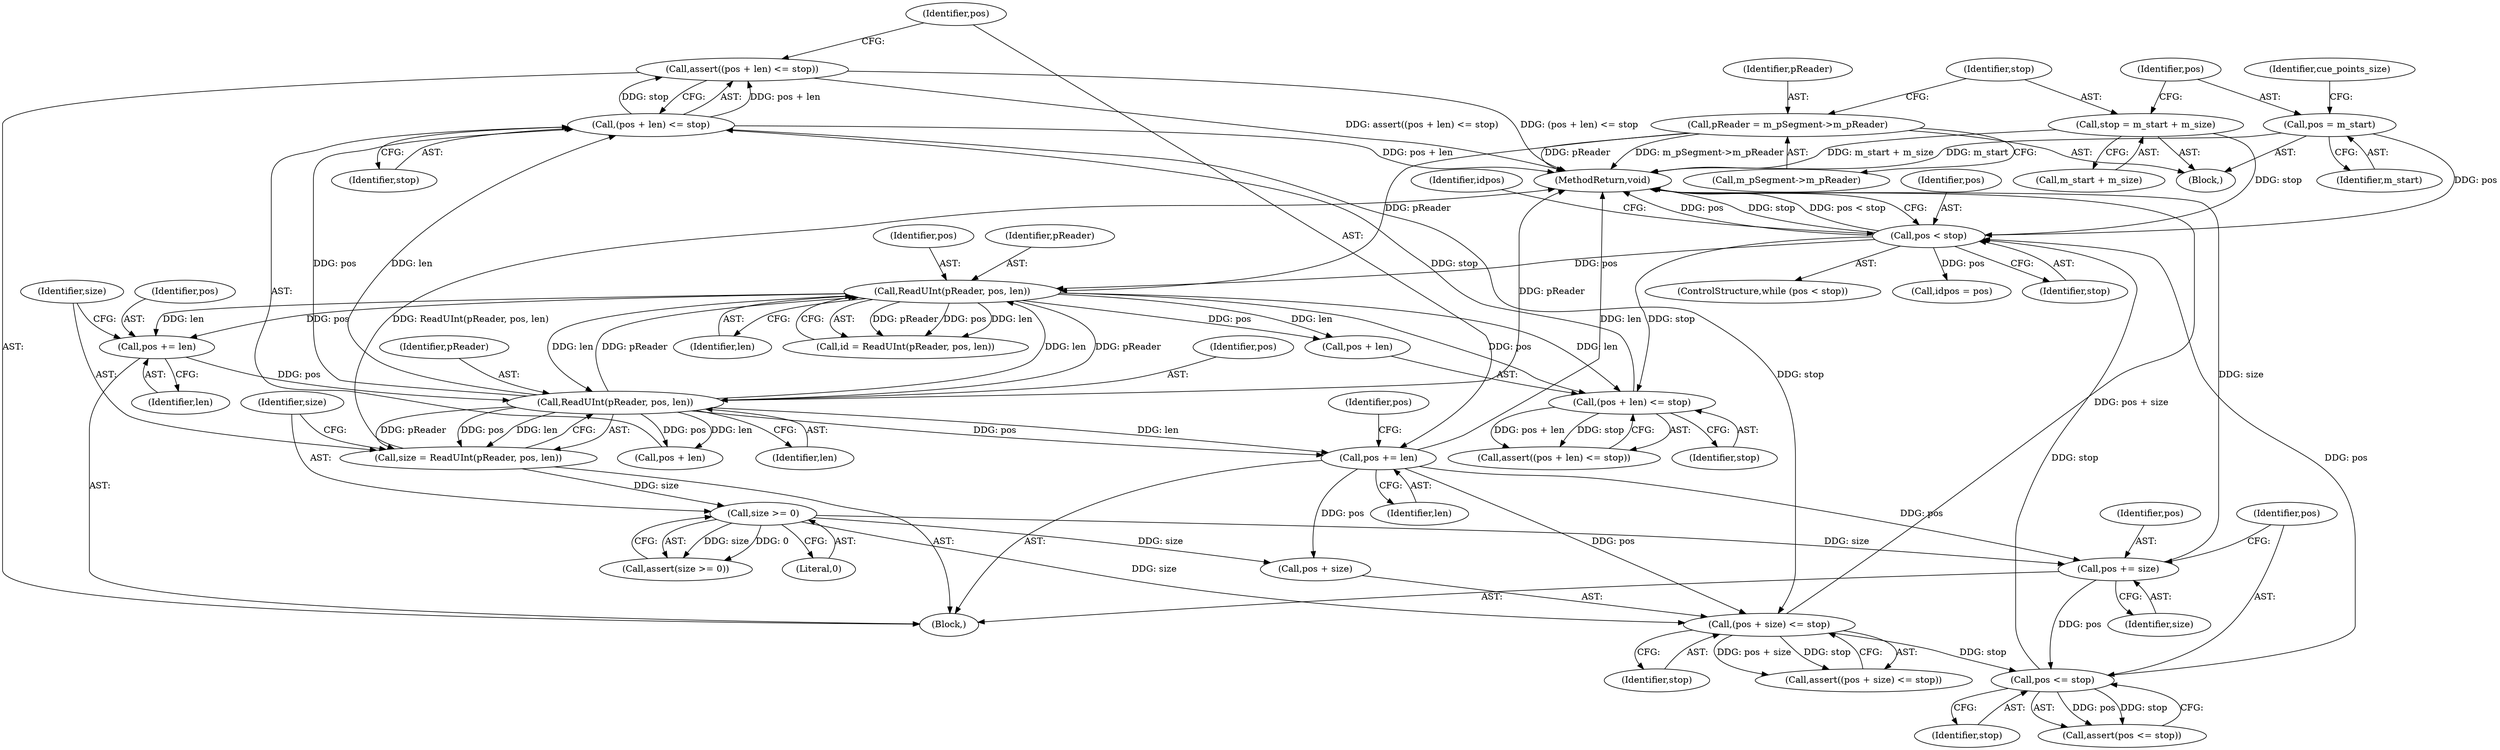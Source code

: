 digraph "1_Android_04839626ed859623901ebd3a5fd483982186b59d_152@API" {
"1000178" [label="(Call,assert((pos + len) <= stop))"];
"1000179" [label="(Call,(pos + len) <= stop)"];
"1000170" [label="(Call,ReadUInt(pReader, pos, len))"];
"1000150" [label="(Call,ReadUInt(pReader, pos, len))"];
"1000118" [label="(Call,pReader = m_pSegment->m_pReader)"];
"1000138" [label="(Call,pos < stop)"];
"1000204" [label="(Call,pos <= stop)"];
"1000200" [label="(Call,pos += size)"];
"1000175" [label="(Call,size >= 0)"];
"1000168" [label="(Call,size = ReadUInt(pReader, pos, len))"];
"1000184" [label="(Call,pos += len)"];
"1000188" [label="(Call,(pos + size) <= stop)"];
"1000130" [label="(Call,pos = m_start)"];
"1000124" [label="(Call,stop = m_start + m_size)"];
"1000164" [label="(Call,pos += len)"];
"1000159" [label="(Call,(pos + len) <= stop)"];
"1000160" [label="(Call,pos + len)"];
"1000138" [label="(Call,pos < stop)"];
"1000206" [label="(Identifier,stop)"];
"1000204" [label="(Call,pos <= stop)"];
"1000153" [label="(Identifier,len)"];
"1000126" [label="(Call,m_start + m_size)"];
"1000185" [label="(Identifier,pos)"];
"1000151" [label="(Identifier,pReader)"];
"1000187" [label="(Call,assert((pos + size) <= stop))"];
"1000179" [label="(Call,(pos + len) <= stop)"];
"1000124" [label="(Call,stop = m_start + m_size)"];
"1000148" [label="(Call,id = ReadUInt(pReader, pos, len))"];
"1000172" [label="(Identifier,pos)"];
"1000158" [label="(Call,assert((pos + len) <= stop))"];
"1000183" [label="(Identifier,stop)"];
"1000178" [label="(Call,assert((pos + len) <= stop))"];
"1000201" [label="(Identifier,pos)"];
"1000106" [label="(Block,)"];
"1000130" [label="(Call,pos = m_start)"];
"1000177" [label="(Literal,0)"];
"1000132" [label="(Identifier,m_start)"];
"1000180" [label="(Call,pos + len)"];
"1000168" [label="(Call,size = ReadUInt(pReader, pos, len))"];
"1000164" [label="(Call,pos += len)"];
"1000140" [label="(Identifier,stop)"];
"1000171" [label="(Identifier,pReader)"];
"1000202" [label="(Identifier,size)"];
"1000169" [label="(Identifier,size)"];
"1000175" [label="(Call,size >= 0)"];
"1000131" [label="(Identifier,pos)"];
"1000176" [label="(Identifier,size)"];
"1000137" [label="(ControlStructure,while (pos < stop))"];
"1000118" [label="(Call,pReader = m_pSegment->m_pReader)"];
"1000135" [label="(Identifier,cue_points_size)"];
"1000205" [label="(Identifier,pos)"];
"1000150" [label="(Call,ReadUInt(pReader, pos, len))"];
"1000200" [label="(Call,pos += size)"];
"1000174" [label="(Call,assert(size >= 0))"];
"1000188" [label="(Call,(pos + size) <= stop)"];
"1000119" [label="(Identifier,pReader)"];
"1000144" [label="(Identifier,idpos)"];
"1000184" [label="(Call,pos += len)"];
"1000159" [label="(Call,(pos + len) <= stop)"];
"1000120" [label="(Call,m_pSegment->m_pReader)"];
"1000139" [label="(Identifier,pos)"];
"1000163" [label="(Identifier,stop)"];
"1000203" [label="(Call,assert(pos <= stop))"];
"1000141" [label="(Block,)"];
"1000152" [label="(Identifier,pos)"];
"1000166" [label="(Identifier,len)"];
"1000165" [label="(Identifier,pos)"];
"1000143" [label="(Call,idpos = pos)"];
"1000125" [label="(Identifier,stop)"];
"1000189" [label="(Call,pos + size)"];
"1000170" [label="(Call,ReadUInt(pReader, pos, len))"];
"1000173" [label="(Identifier,len)"];
"1000186" [label="(Identifier,len)"];
"1000190" [label="(Identifier,pos)"];
"1000192" [label="(Identifier,stop)"];
"1000207" [label="(MethodReturn,void)"];
"1000178" -> "1000141"  [label="AST: "];
"1000178" -> "1000179"  [label="CFG: "];
"1000179" -> "1000178"  [label="AST: "];
"1000185" -> "1000178"  [label="CFG: "];
"1000178" -> "1000207"  [label="DDG: (pos + len) <= stop"];
"1000178" -> "1000207"  [label="DDG: assert((pos + len) <= stop)"];
"1000179" -> "1000178"  [label="DDG: pos + len"];
"1000179" -> "1000178"  [label="DDG: stop"];
"1000179" -> "1000183"  [label="CFG: "];
"1000180" -> "1000179"  [label="AST: "];
"1000183" -> "1000179"  [label="AST: "];
"1000179" -> "1000207"  [label="DDG: pos + len"];
"1000170" -> "1000179"  [label="DDG: pos"];
"1000170" -> "1000179"  [label="DDG: len"];
"1000159" -> "1000179"  [label="DDG: stop"];
"1000179" -> "1000188"  [label="DDG: stop"];
"1000170" -> "1000168"  [label="AST: "];
"1000170" -> "1000173"  [label="CFG: "];
"1000171" -> "1000170"  [label="AST: "];
"1000172" -> "1000170"  [label="AST: "];
"1000173" -> "1000170"  [label="AST: "];
"1000168" -> "1000170"  [label="CFG: "];
"1000170" -> "1000207"  [label="DDG: pReader"];
"1000170" -> "1000150"  [label="DDG: pReader"];
"1000170" -> "1000150"  [label="DDG: len"];
"1000170" -> "1000168"  [label="DDG: pReader"];
"1000170" -> "1000168"  [label="DDG: pos"];
"1000170" -> "1000168"  [label="DDG: len"];
"1000150" -> "1000170"  [label="DDG: pReader"];
"1000150" -> "1000170"  [label="DDG: len"];
"1000164" -> "1000170"  [label="DDG: pos"];
"1000170" -> "1000180"  [label="DDG: pos"];
"1000170" -> "1000180"  [label="DDG: len"];
"1000170" -> "1000184"  [label="DDG: len"];
"1000170" -> "1000184"  [label="DDG: pos"];
"1000150" -> "1000148"  [label="AST: "];
"1000150" -> "1000153"  [label="CFG: "];
"1000151" -> "1000150"  [label="AST: "];
"1000152" -> "1000150"  [label="AST: "];
"1000153" -> "1000150"  [label="AST: "];
"1000148" -> "1000150"  [label="CFG: "];
"1000150" -> "1000148"  [label="DDG: pReader"];
"1000150" -> "1000148"  [label="DDG: pos"];
"1000150" -> "1000148"  [label="DDG: len"];
"1000118" -> "1000150"  [label="DDG: pReader"];
"1000138" -> "1000150"  [label="DDG: pos"];
"1000150" -> "1000159"  [label="DDG: pos"];
"1000150" -> "1000159"  [label="DDG: len"];
"1000150" -> "1000160"  [label="DDG: pos"];
"1000150" -> "1000160"  [label="DDG: len"];
"1000150" -> "1000164"  [label="DDG: len"];
"1000150" -> "1000164"  [label="DDG: pos"];
"1000118" -> "1000106"  [label="AST: "];
"1000118" -> "1000120"  [label="CFG: "];
"1000119" -> "1000118"  [label="AST: "];
"1000120" -> "1000118"  [label="AST: "];
"1000125" -> "1000118"  [label="CFG: "];
"1000118" -> "1000207"  [label="DDG: pReader"];
"1000118" -> "1000207"  [label="DDG: m_pSegment->m_pReader"];
"1000138" -> "1000137"  [label="AST: "];
"1000138" -> "1000140"  [label="CFG: "];
"1000139" -> "1000138"  [label="AST: "];
"1000140" -> "1000138"  [label="AST: "];
"1000144" -> "1000138"  [label="CFG: "];
"1000207" -> "1000138"  [label="CFG: "];
"1000138" -> "1000207"  [label="DDG: pos"];
"1000138" -> "1000207"  [label="DDG: stop"];
"1000138" -> "1000207"  [label="DDG: pos < stop"];
"1000204" -> "1000138"  [label="DDG: pos"];
"1000204" -> "1000138"  [label="DDG: stop"];
"1000130" -> "1000138"  [label="DDG: pos"];
"1000124" -> "1000138"  [label="DDG: stop"];
"1000138" -> "1000143"  [label="DDG: pos"];
"1000138" -> "1000159"  [label="DDG: stop"];
"1000204" -> "1000203"  [label="AST: "];
"1000204" -> "1000206"  [label="CFG: "];
"1000205" -> "1000204"  [label="AST: "];
"1000206" -> "1000204"  [label="AST: "];
"1000203" -> "1000204"  [label="CFG: "];
"1000204" -> "1000203"  [label="DDG: pos"];
"1000204" -> "1000203"  [label="DDG: stop"];
"1000200" -> "1000204"  [label="DDG: pos"];
"1000188" -> "1000204"  [label="DDG: stop"];
"1000200" -> "1000141"  [label="AST: "];
"1000200" -> "1000202"  [label="CFG: "];
"1000201" -> "1000200"  [label="AST: "];
"1000202" -> "1000200"  [label="AST: "];
"1000205" -> "1000200"  [label="CFG: "];
"1000200" -> "1000207"  [label="DDG: size"];
"1000175" -> "1000200"  [label="DDG: size"];
"1000184" -> "1000200"  [label="DDG: pos"];
"1000175" -> "1000174"  [label="AST: "];
"1000175" -> "1000177"  [label="CFG: "];
"1000176" -> "1000175"  [label="AST: "];
"1000177" -> "1000175"  [label="AST: "];
"1000174" -> "1000175"  [label="CFG: "];
"1000175" -> "1000174"  [label="DDG: size"];
"1000175" -> "1000174"  [label="DDG: 0"];
"1000168" -> "1000175"  [label="DDG: size"];
"1000175" -> "1000188"  [label="DDG: size"];
"1000175" -> "1000189"  [label="DDG: size"];
"1000168" -> "1000141"  [label="AST: "];
"1000169" -> "1000168"  [label="AST: "];
"1000176" -> "1000168"  [label="CFG: "];
"1000168" -> "1000207"  [label="DDG: ReadUInt(pReader, pos, len)"];
"1000184" -> "1000141"  [label="AST: "];
"1000184" -> "1000186"  [label="CFG: "];
"1000185" -> "1000184"  [label="AST: "];
"1000186" -> "1000184"  [label="AST: "];
"1000190" -> "1000184"  [label="CFG: "];
"1000184" -> "1000207"  [label="DDG: len"];
"1000184" -> "1000188"  [label="DDG: pos"];
"1000184" -> "1000189"  [label="DDG: pos"];
"1000188" -> "1000187"  [label="AST: "];
"1000188" -> "1000192"  [label="CFG: "];
"1000189" -> "1000188"  [label="AST: "];
"1000192" -> "1000188"  [label="AST: "];
"1000187" -> "1000188"  [label="CFG: "];
"1000188" -> "1000207"  [label="DDG: pos + size"];
"1000188" -> "1000187"  [label="DDG: pos + size"];
"1000188" -> "1000187"  [label="DDG: stop"];
"1000130" -> "1000106"  [label="AST: "];
"1000130" -> "1000132"  [label="CFG: "];
"1000131" -> "1000130"  [label="AST: "];
"1000132" -> "1000130"  [label="AST: "];
"1000135" -> "1000130"  [label="CFG: "];
"1000130" -> "1000207"  [label="DDG: m_start"];
"1000124" -> "1000106"  [label="AST: "];
"1000124" -> "1000126"  [label="CFG: "];
"1000125" -> "1000124"  [label="AST: "];
"1000126" -> "1000124"  [label="AST: "];
"1000131" -> "1000124"  [label="CFG: "];
"1000124" -> "1000207"  [label="DDG: m_start + m_size"];
"1000164" -> "1000141"  [label="AST: "];
"1000164" -> "1000166"  [label="CFG: "];
"1000165" -> "1000164"  [label="AST: "];
"1000166" -> "1000164"  [label="AST: "];
"1000169" -> "1000164"  [label="CFG: "];
"1000159" -> "1000158"  [label="AST: "];
"1000159" -> "1000163"  [label="CFG: "];
"1000160" -> "1000159"  [label="AST: "];
"1000163" -> "1000159"  [label="AST: "];
"1000158" -> "1000159"  [label="CFG: "];
"1000159" -> "1000158"  [label="DDG: pos + len"];
"1000159" -> "1000158"  [label="DDG: stop"];
}
